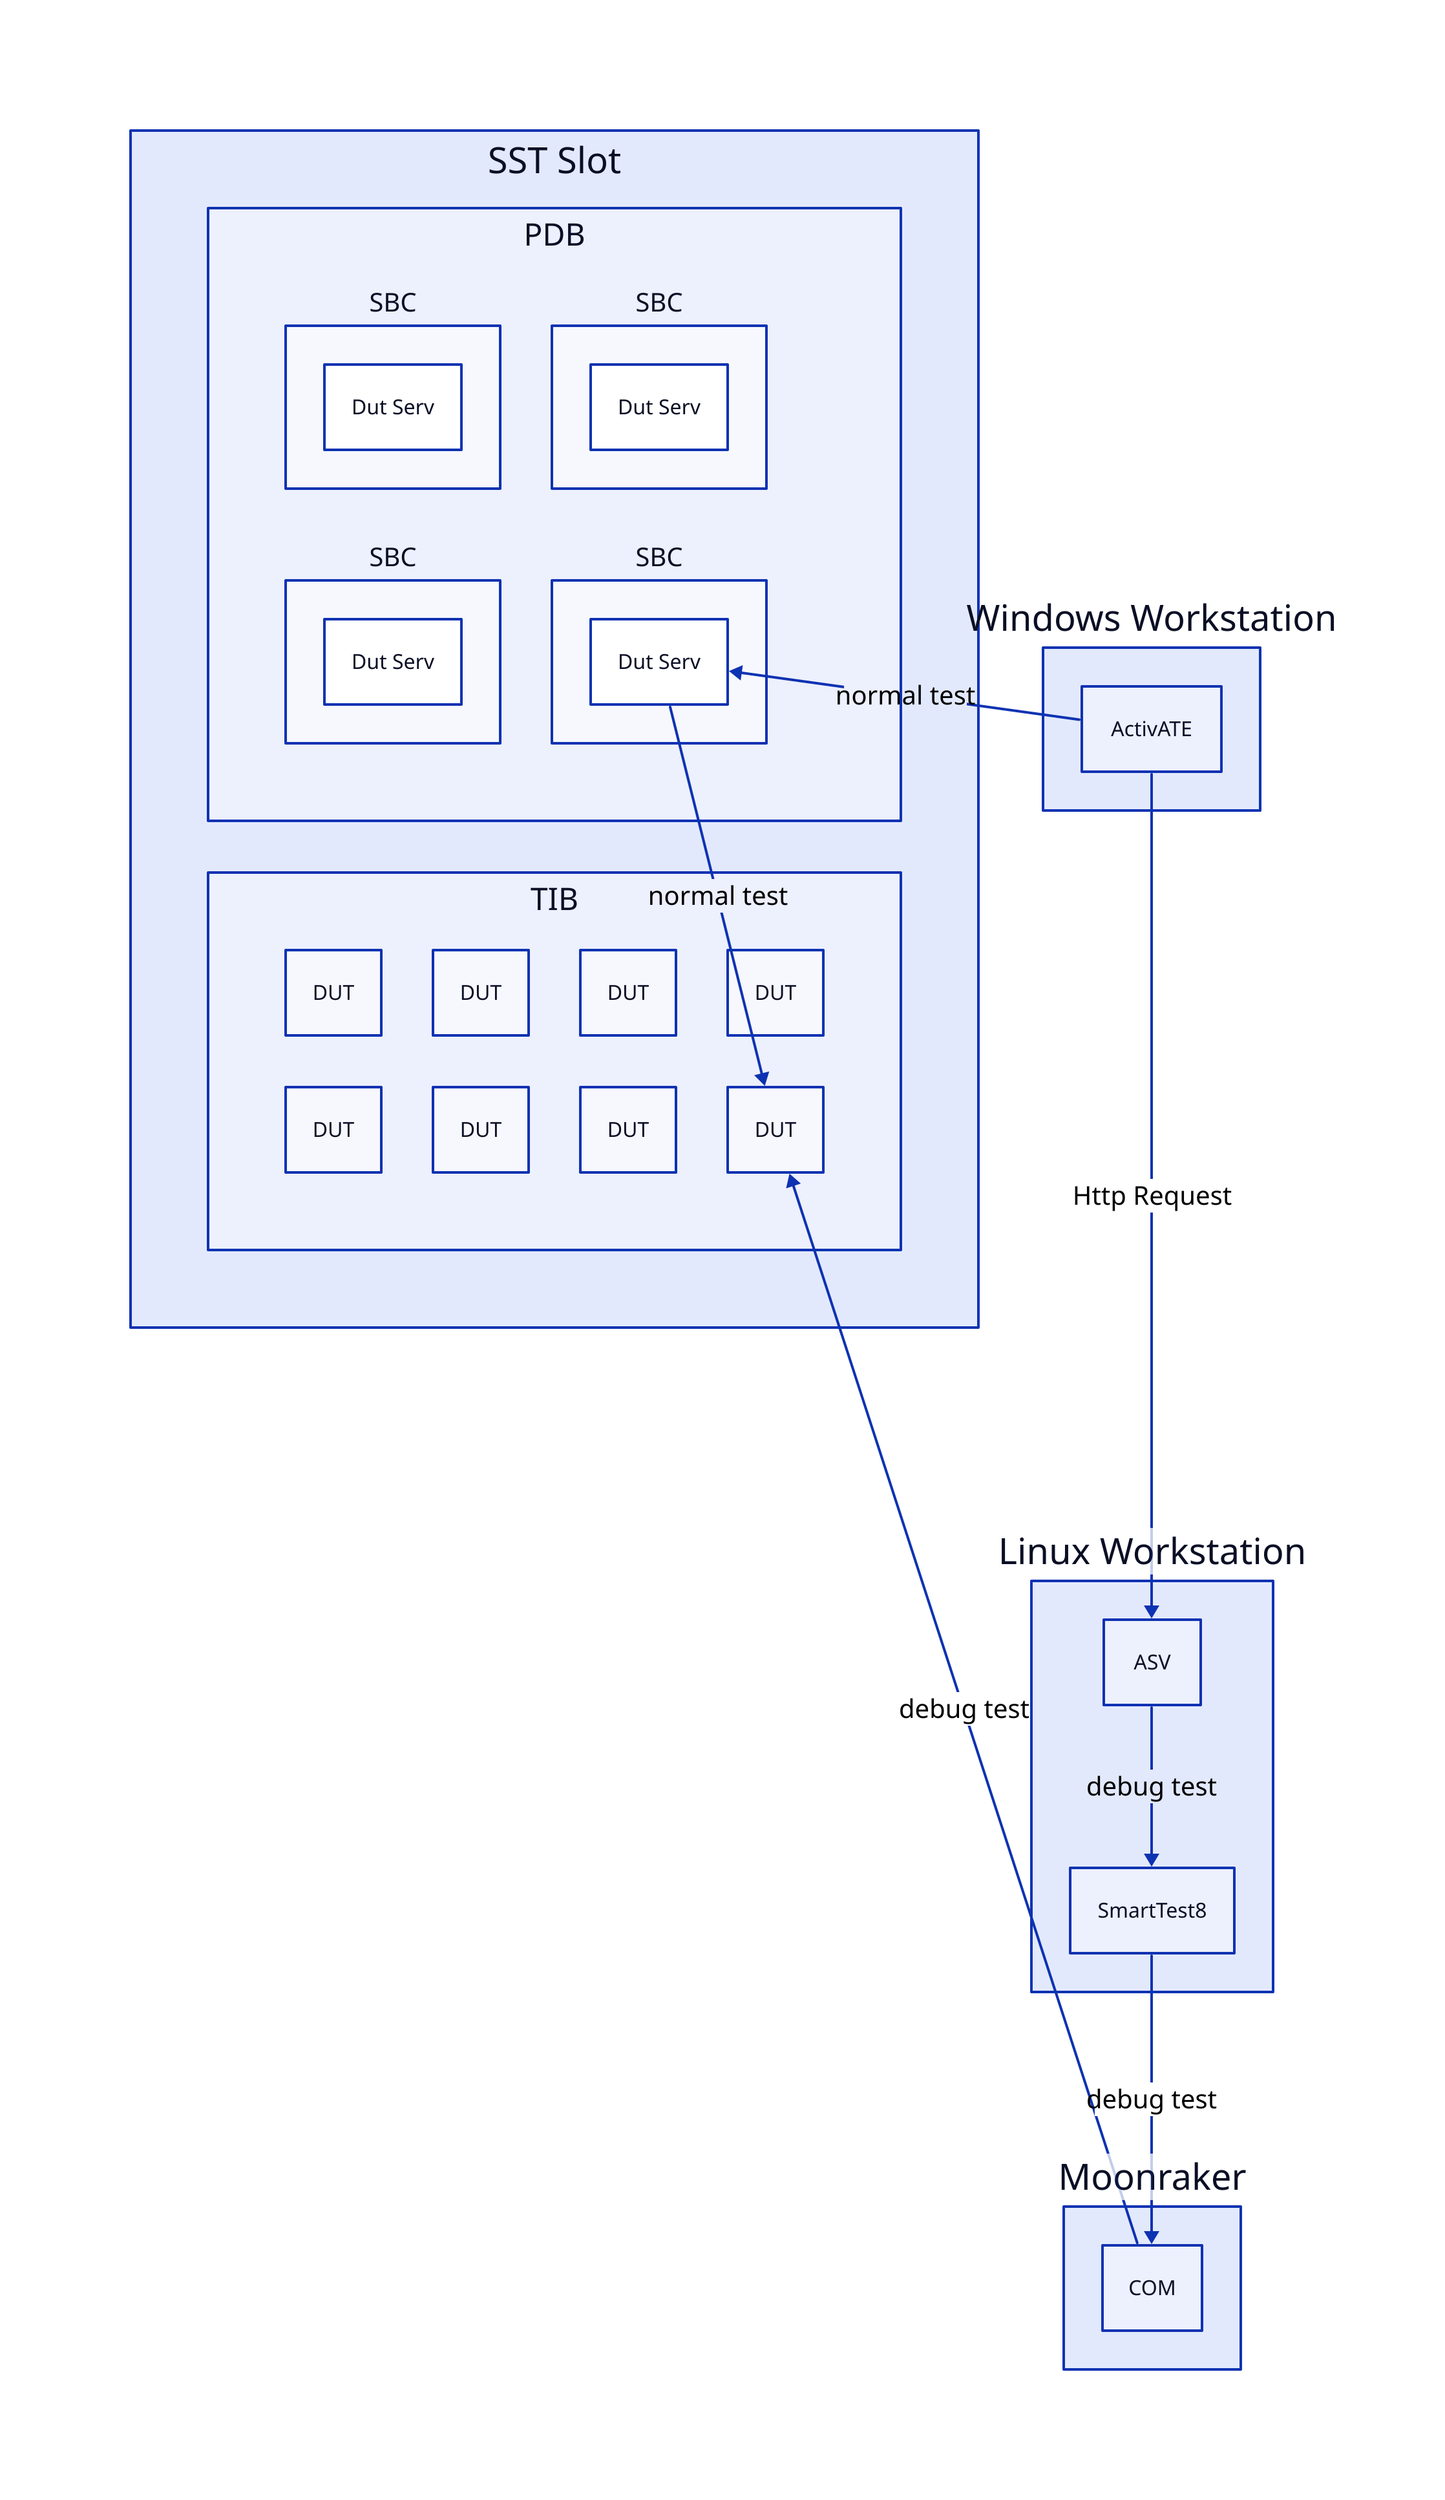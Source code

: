 # direction: down

vars {
    DutServ: Dut Serv
}

classes {
    ConnLable: {
        style: {
            font-size: 20
            font-color: black
        }
    }
}

SST {
    # near: top-left
    
    label: "SST Slot"
    grid-rows: 2

    PDB: "PDB" {
        grid-rows: 2

        SBC1: SBC {
            DutServ: ${DutServ}
        }
        SBC2: SBC {
            DutServ: ${DutServ}
        }
        SBC3: SBC{
            DutServ: ${DutServ}
        }
        SBC4: SBC{
            DutServ: ${DutServ}
        }
    }

    TIB: "TIB" {
        grid-rows: 2

        DUT1: DUT
        DUT2: DUT
        DUT3: DUT
        DUT4: DUT
        DUT5: DUT
        DUT6: DUT
        DUT7: DUT
        DUT8: DUT
    }   
}

WS: Windows Workstation  {
    # near: top-right
    ActivATE
}

LS: Linux Workstation {
    ASV
    ST8: SmartTest8
}

Moonraker: {
    COM
}

SST.TIB.DUT8 <- SST.PDB.SBC4.DutServ <- WS.ActivATE : normal test { class: ConnLable }
LS.ASV <- WS.ActivATE: Http Request { class: ConnLable }
SST.TIB.DUT8 <- Moonraker.COM <- LS.ST8 <- LS.ASV: debug test { class: ConnLable }
